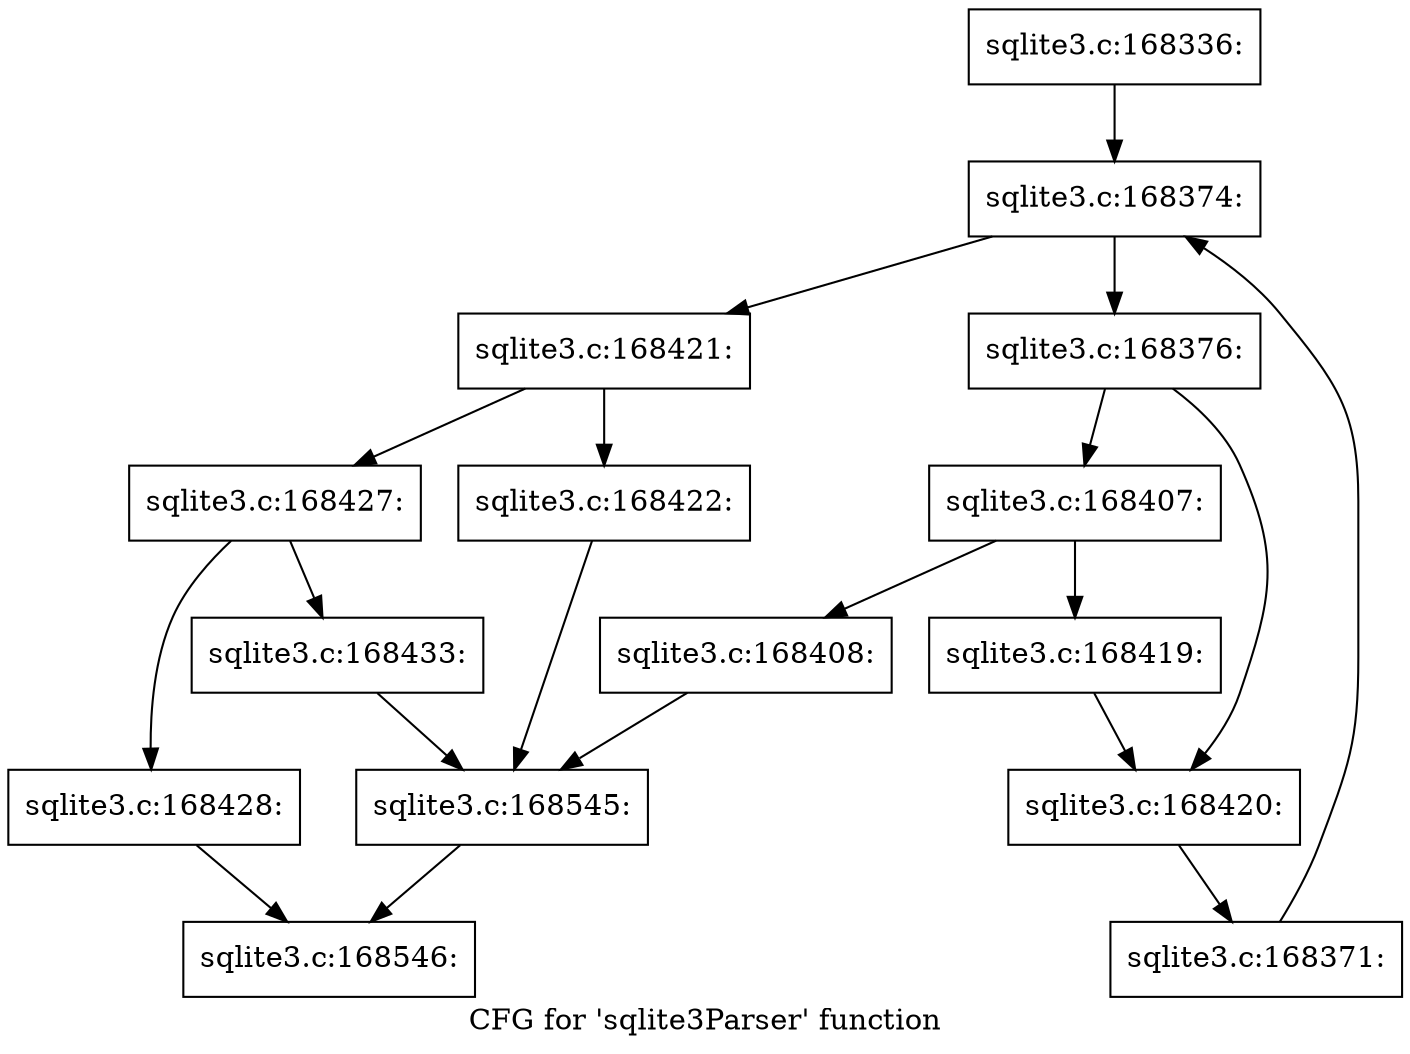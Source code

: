 digraph "CFG for 'sqlite3Parser' function" {
	label="CFG for 'sqlite3Parser' function";

	Node0x55c0f8886490 [shape=record,label="{sqlite3.c:168336:}"];
	Node0x55c0f8886490 -> Node0x55c0f8889790;
	Node0x55c0f8889790 [shape=record,label="{sqlite3.c:168374:}"];
	Node0x55c0f8889790 -> Node0x55c0f67f9df0;
	Node0x55c0f8889790 -> Node0x55c0f888a380;
	Node0x55c0f67f9df0 [shape=record,label="{sqlite3.c:168376:}"];
	Node0x55c0f67f9df0 -> Node0x55c0f888ab10;
	Node0x55c0f67f9df0 -> Node0x55c0f888ab60;
	Node0x55c0f888ab10 [shape=record,label="{sqlite3.c:168407:}"];
	Node0x55c0f888ab10 -> Node0x55c0f67fa1a0;
	Node0x55c0f888ab10 -> Node0x55c0f888b060;
	Node0x55c0f67fa1a0 [shape=record,label="{sqlite3.c:168408:}"];
	Node0x55c0f67fa1a0 -> Node0x55c0f8889710;
	Node0x55c0f888b060 [shape=record,label="{sqlite3.c:168419:}"];
	Node0x55c0f888b060 -> Node0x55c0f888ab60;
	Node0x55c0f888ab60 [shape=record,label="{sqlite3.c:168420:}"];
	Node0x55c0f888ab60 -> Node0x55c0f888a0d0;
	Node0x55c0f888a380 [shape=record,label="{sqlite3.c:168421:}"];
	Node0x55c0f888a380 -> Node0x55c0f67f9270;
	Node0x55c0f888a380 -> Node0x55c0f888c840;
	Node0x55c0f67f9270 [shape=record,label="{sqlite3.c:168422:}"];
	Node0x55c0f67f9270 -> Node0x55c0f8889710;
	Node0x55c0f888c840 [shape=record,label="{sqlite3.c:168427:}"];
	Node0x55c0f888c840 -> Node0x55c0f67f9f60;
	Node0x55c0f888c840 -> Node0x55c0f888d140;
	Node0x55c0f67f9f60 [shape=record,label="{sqlite3.c:168428:}"];
	Node0x55c0f67f9f60 -> Node0x55c0f8886610;
	Node0x55c0f888d140 [shape=record,label="{sqlite3.c:168433:}"];
	Node0x55c0f888d140 -> Node0x55c0f8889710;
	Node0x55c0f888a0d0 [shape=record,label="{sqlite3.c:168371:}"];
	Node0x55c0f888a0d0 -> Node0x55c0f8889790;
	Node0x55c0f8889710 [shape=record,label="{sqlite3.c:168545:}"];
	Node0x55c0f8889710 -> Node0x55c0f8886610;
	Node0x55c0f8886610 [shape=record,label="{sqlite3.c:168546:}"];
}
